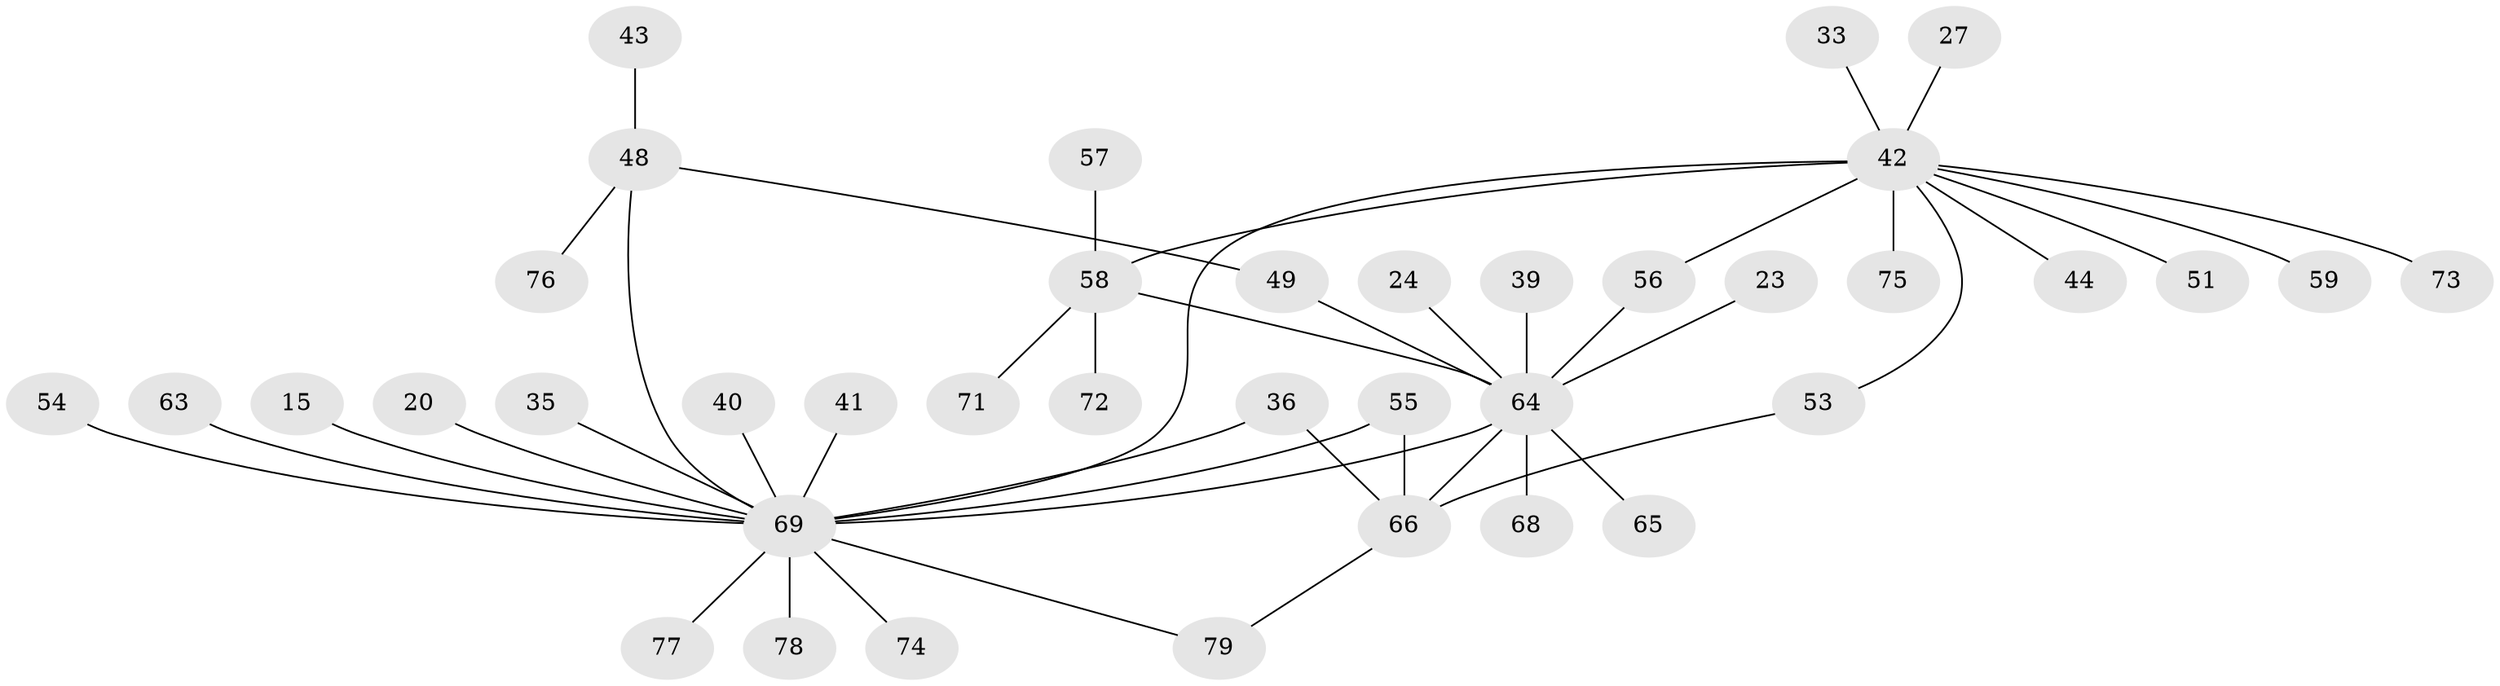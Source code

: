 // original degree distribution, {3: 0.12658227848101267, 24: 0.012658227848101266, 15: 0.012658227848101266, 11: 0.012658227848101266, 1: 0.5443037974683544, 4: 0.0759493670886076, 2: 0.20253164556962025, 5: 0.012658227848101266}
// Generated by graph-tools (version 1.1) at 2025/51/03/04/25 21:51:20]
// undirected, 39 vertices, 45 edges
graph export_dot {
graph [start="1"]
  node [color=gray90,style=filled];
  15 [super="+12"];
  20;
  23;
  24;
  27;
  33;
  35;
  36 [super="+19"];
  39;
  40 [super="+38"];
  41 [super="+21"];
  42 [super="+25+34"];
  43;
  44;
  48 [super="+30"];
  49 [super="+37"];
  51;
  53;
  54;
  55;
  56 [super="+47"];
  57;
  58 [super="+32"];
  59;
  63 [super="+50"];
  64 [super="+5+1+60+8"];
  65 [super="+16"];
  66 [super="+28+62"];
  68;
  69 [super="+2+13+14"];
  71 [super="+46"];
  72 [super="+67"];
  73;
  74;
  75;
  76;
  77 [super="+52+61+70"];
  78;
  79;
  15 -- 69;
  20 -- 69;
  23 -- 64;
  24 -- 64;
  27 -- 42;
  33 -- 42;
  35 -- 69;
  36 -- 66;
  36 -- 69;
  39 -- 64;
  40 -- 69;
  41 -- 69;
  42 -- 73;
  42 -- 75;
  42 -- 44;
  42 -- 59;
  42 -- 51;
  42 -- 53;
  42 -- 56;
  42 -- 69 [weight=2];
  42 -- 58 [weight=2];
  43 -- 48;
  48 -- 76;
  48 -- 49;
  48 -- 69 [weight=2];
  49 -- 64;
  53 -- 66;
  54 -- 69;
  55 -- 66;
  55 -- 69;
  56 -- 64;
  57 -- 58;
  58 -- 64;
  58 -- 71;
  58 -- 72;
  63 -- 69;
  64 -- 66 [weight=2];
  64 -- 65;
  64 -- 68;
  64 -- 69 [weight=2];
  66 -- 79;
  69 -- 74;
  69 -- 77;
  69 -- 78;
  69 -- 79;
}
